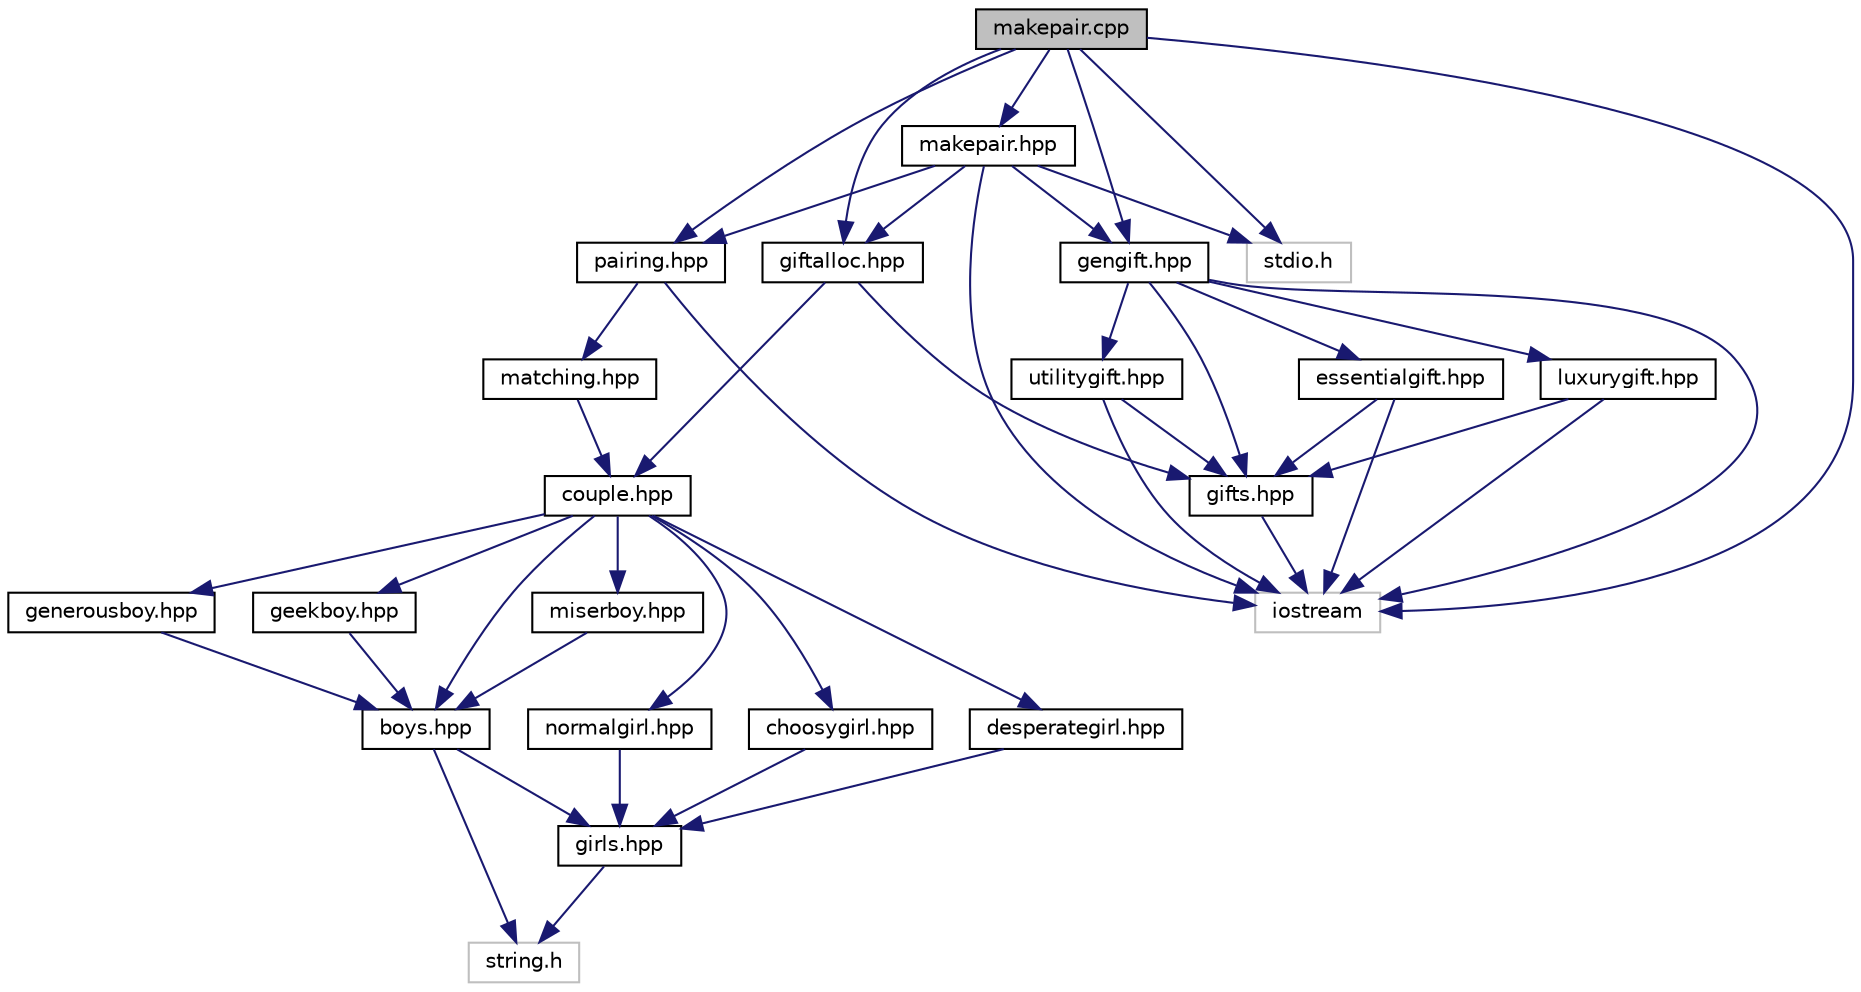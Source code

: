 digraph "makepair.cpp"
{
  edge [fontname="Helvetica",fontsize="10",labelfontname="Helvetica",labelfontsize="10"];
  node [fontname="Helvetica",fontsize="10",shape=record];
  Node1 [label="makepair.cpp",height=0.2,width=0.4,color="black", fillcolor="grey75", style="filled", fontcolor="black"];
  Node1 -> Node2 [color="midnightblue",fontsize="10",style="solid",fontname="Helvetica"];
  Node2 [label="pairing.hpp",height=0.2,width=0.4,color="black", fillcolor="white", style="filled",URL="$pairing_8hpp.html"];
  Node2 -> Node3 [color="midnightblue",fontsize="10",style="solid",fontname="Helvetica"];
  Node3 [label="iostream",height=0.2,width=0.4,color="grey75", fillcolor="white", style="filled"];
  Node2 -> Node4 [color="midnightblue",fontsize="10",style="solid",fontname="Helvetica"];
  Node4 [label="matching.hpp",height=0.2,width=0.4,color="black", fillcolor="white", style="filled",URL="$matching_8hpp.html"];
  Node4 -> Node5 [color="midnightblue",fontsize="10",style="solid",fontname="Helvetica"];
  Node5 [label="couple.hpp",height=0.2,width=0.4,color="black", fillcolor="white", style="filled",URL="$couple_8hpp.html"];
  Node5 -> Node6 [color="midnightblue",fontsize="10",style="solid",fontname="Helvetica"];
  Node6 [label="boys.hpp",height=0.2,width=0.4,color="black", fillcolor="white", style="filled",URL="$boys_8hpp.html"];
  Node6 -> Node7 [color="midnightblue",fontsize="10",style="solid",fontname="Helvetica"];
  Node7 [label="girls.hpp",height=0.2,width=0.4,color="black", fillcolor="white", style="filled",URL="$girls_8hpp.html"];
  Node7 -> Node8 [color="midnightblue",fontsize="10",style="solid",fontname="Helvetica"];
  Node8 [label="string.h",height=0.2,width=0.4,color="grey75", fillcolor="white", style="filled"];
  Node6 -> Node8 [color="midnightblue",fontsize="10",style="solid",fontname="Helvetica"];
  Node5 -> Node9 [color="midnightblue",fontsize="10",style="solid",fontname="Helvetica"];
  Node9 [label="miserboy.hpp",height=0.2,width=0.4,color="black", fillcolor="white", style="filled",URL="$miserboy_8hpp.html"];
  Node9 -> Node6 [color="midnightblue",fontsize="10",style="solid",fontname="Helvetica"];
  Node5 -> Node10 [color="midnightblue",fontsize="10",style="solid",fontname="Helvetica"];
  Node10 [label="generousboy.hpp",height=0.2,width=0.4,color="black", fillcolor="white", style="filled",URL="$generousboy_8hpp.html"];
  Node10 -> Node6 [color="midnightblue",fontsize="10",style="solid",fontname="Helvetica"];
  Node5 -> Node11 [color="midnightblue",fontsize="10",style="solid",fontname="Helvetica"];
  Node11 [label="geekboy.hpp",height=0.2,width=0.4,color="black", fillcolor="white", style="filled",URL="$geekboy_8hpp.html"];
  Node11 -> Node6 [color="midnightblue",fontsize="10",style="solid",fontname="Helvetica"];
  Node5 -> Node12 [color="midnightblue",fontsize="10",style="solid",fontname="Helvetica"];
  Node12 [label="normalgirl.hpp",height=0.2,width=0.4,color="black", fillcolor="white", style="filled",URL="$normalgirl_8hpp.html"];
  Node12 -> Node7 [color="midnightblue",fontsize="10",style="solid",fontname="Helvetica"];
  Node5 -> Node13 [color="midnightblue",fontsize="10",style="solid",fontname="Helvetica"];
  Node13 [label="choosygirl.hpp",height=0.2,width=0.4,color="black", fillcolor="white", style="filled",URL="$choosygirl_8hpp.html"];
  Node13 -> Node7 [color="midnightblue",fontsize="10",style="solid",fontname="Helvetica"];
  Node5 -> Node14 [color="midnightblue",fontsize="10",style="solid",fontname="Helvetica"];
  Node14 [label="desperategirl.hpp",height=0.2,width=0.4,color="black", fillcolor="white", style="filled",URL="$desperategirl_8hpp.html"];
  Node14 -> Node7 [color="midnightblue",fontsize="10",style="solid",fontname="Helvetica"];
  Node1 -> Node15 [color="midnightblue",fontsize="10",style="solid",fontname="Helvetica"];
  Node15 [label="gengift.hpp",height=0.2,width=0.4,color="black", fillcolor="white", style="filled",URL="$gengift_8hpp.html"];
  Node15 -> Node3 [color="midnightblue",fontsize="10",style="solid",fontname="Helvetica"];
  Node15 -> Node16 [color="midnightblue",fontsize="10",style="solid",fontname="Helvetica"];
  Node16 [label="gifts.hpp",height=0.2,width=0.4,color="black", fillcolor="white", style="filled",URL="$gifts_8hpp.html"];
  Node16 -> Node3 [color="midnightblue",fontsize="10",style="solid",fontname="Helvetica"];
  Node15 -> Node17 [color="midnightblue",fontsize="10",style="solid",fontname="Helvetica"];
  Node17 [label="essentialgift.hpp",height=0.2,width=0.4,color="black", fillcolor="white", style="filled",URL="$essentialgift_8hpp.html"];
  Node17 -> Node3 [color="midnightblue",fontsize="10",style="solid",fontname="Helvetica"];
  Node17 -> Node16 [color="midnightblue",fontsize="10",style="solid",fontname="Helvetica"];
  Node15 -> Node18 [color="midnightblue",fontsize="10",style="solid",fontname="Helvetica"];
  Node18 [label="luxurygift.hpp",height=0.2,width=0.4,color="black", fillcolor="white", style="filled",URL="$luxurygift_8hpp.html"];
  Node18 -> Node3 [color="midnightblue",fontsize="10",style="solid",fontname="Helvetica"];
  Node18 -> Node16 [color="midnightblue",fontsize="10",style="solid",fontname="Helvetica"];
  Node15 -> Node19 [color="midnightblue",fontsize="10",style="solid",fontname="Helvetica"];
  Node19 [label="utilitygift.hpp",height=0.2,width=0.4,color="black", fillcolor="white", style="filled",URL="$utilitygift_8hpp.html"];
  Node19 -> Node3 [color="midnightblue",fontsize="10",style="solid",fontname="Helvetica"];
  Node19 -> Node16 [color="midnightblue",fontsize="10",style="solid",fontname="Helvetica"];
  Node1 -> Node20 [color="midnightblue",fontsize="10",style="solid",fontname="Helvetica"];
  Node20 [label="giftalloc.hpp",height=0.2,width=0.4,color="black", fillcolor="white", style="filled",URL="$giftalloc_8hpp.html"];
  Node20 -> Node16 [color="midnightblue",fontsize="10",style="solid",fontname="Helvetica"];
  Node20 -> Node5 [color="midnightblue",fontsize="10",style="solid",fontname="Helvetica"];
  Node1 -> Node21 [color="midnightblue",fontsize="10",style="solid",fontname="Helvetica"];
  Node21 [label="makepair.hpp",height=0.2,width=0.4,color="black", fillcolor="white", style="filled",URL="$makepair_8hpp.html"];
  Node21 -> Node3 [color="midnightblue",fontsize="10",style="solid",fontname="Helvetica"];
  Node21 -> Node2 [color="midnightblue",fontsize="10",style="solid",fontname="Helvetica"];
  Node21 -> Node15 [color="midnightblue",fontsize="10",style="solid",fontname="Helvetica"];
  Node21 -> Node20 [color="midnightblue",fontsize="10",style="solid",fontname="Helvetica"];
  Node21 -> Node22 [color="midnightblue",fontsize="10",style="solid",fontname="Helvetica"];
  Node22 [label="stdio.h",height=0.2,width=0.4,color="grey75", fillcolor="white", style="filled"];
  Node1 -> Node3 [color="midnightblue",fontsize="10",style="solid",fontname="Helvetica"];
  Node1 -> Node22 [color="midnightblue",fontsize="10",style="solid",fontname="Helvetica"];
}
